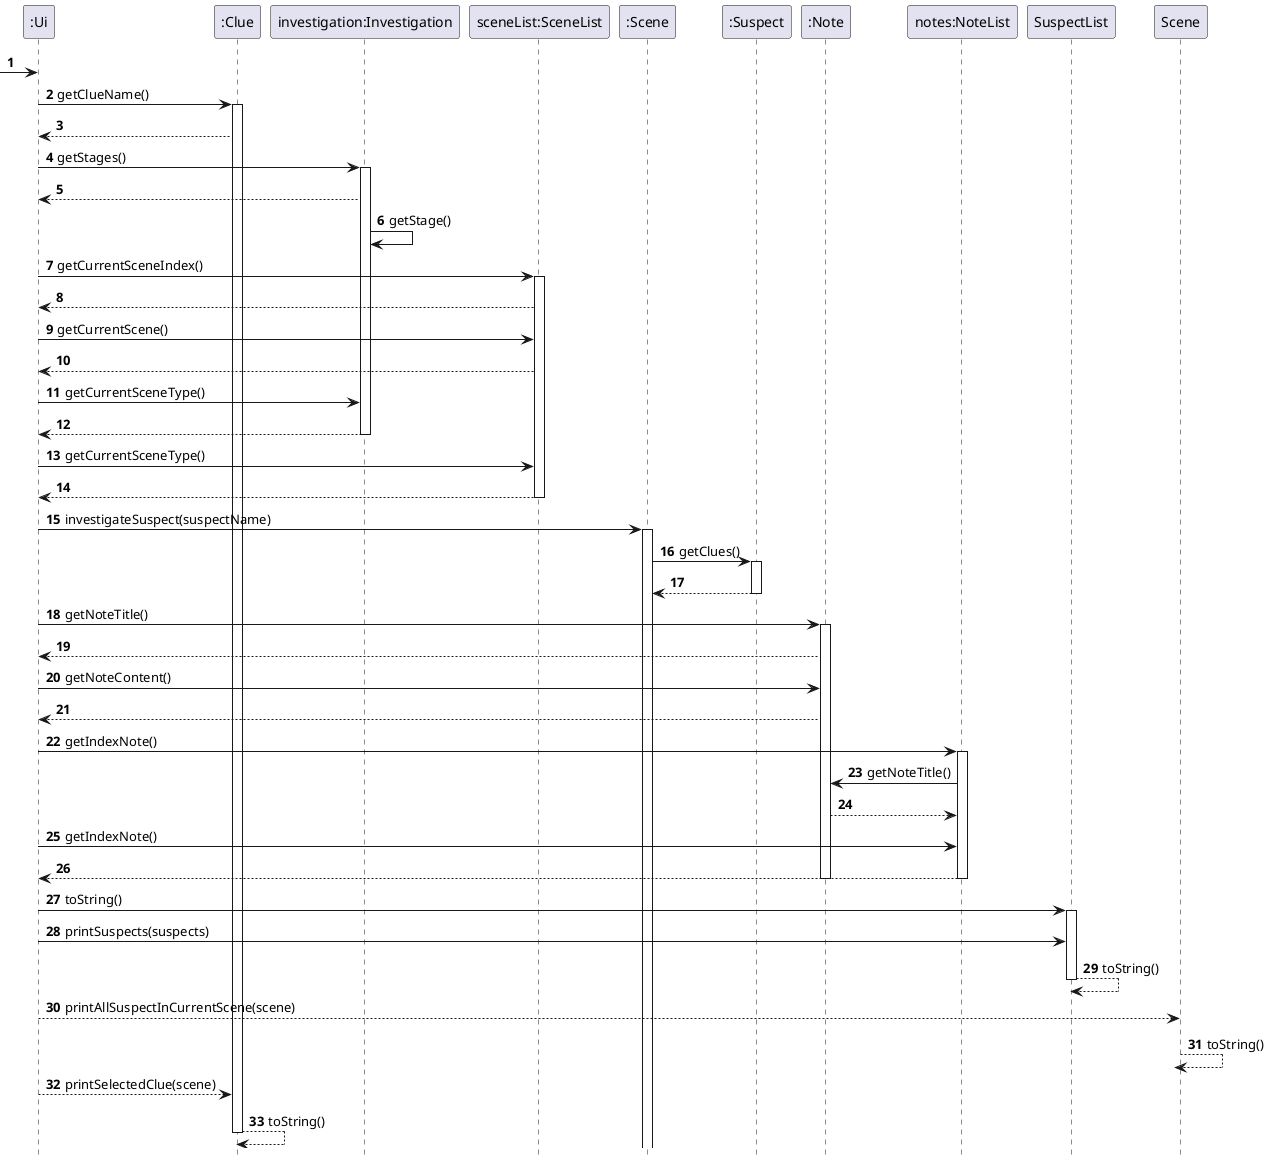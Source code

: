 @startuml
'https://plantuml.com/sequence-diagram

autonumber
hide footbox

 ->":Ui":
":Ui" -> ":Clue":getClueName()
activate ":Clue"
":Clue" --> ":Ui"
":Ui" -> "investigation:Investigation" : getStages()
activate "investigation:Investigation"
"investigation:Investigation" --> ":Ui"
"investigation:Investigation" -> "investigation:Investigation":getStage()
":Ui" -> "sceneList:SceneList":getCurrentSceneIndex()
activate "sceneList:SceneList"
"sceneList:SceneList" --> ":Ui"
":Ui" -> "sceneList:SceneList":getCurrentScene()
"sceneList:SceneList" --> ":Ui"
":Ui" -> "investigation:Investigation":getCurrentSceneType()

"investigation:Investigation" --> ":Ui"
deactivate "investigation:Investigation"
":Ui" -> "sceneList:SceneList":getCurrentSceneType()
"sceneList:SceneList"-->":Ui"
deactivate "sceneList:SceneList"
":Ui" -> ":Scene":investigateSuspect(suspectName)
activate ":Scene"
":Scene"-> ":Suspect":getClues()
activate ":Suspect"
":Suspect"-->":Scene"
deactivate ":Suspect"
":Ui" -> ":Note": getNoteTitle()
activate ":Note"
":Note"--> ":Ui"
":Ui"-> ":Note": getNoteContent()
":Note" --> ":Ui"
":Ui" -> "notes:NoteList":getIndexNote()
activate "notes:NoteList"
"notes:NoteList" ->":Note": getNoteTitle()
":Note" --> "notes:NoteList"
":Ui" -> "notes:NoteList":getIndexNote()
"notes:NoteList" --> ":Ui"

deactivate ":Note"
deactivate "notes:NoteList"
":Ui"-> SuspectList:toString()
activate SuspectList

":Ui" -> SuspectList:printSuspects(suspects)
SuspectList --> SuspectList:toString()
deactivate SuspectList
":Ui" --> Scene:printAllSuspectInCurrentScene(scene)
Scene --> Scene: toString()
deactivate Scene
":Ui" --> ":Clue":printSelectedClue(scene)
":Clue" --> ":Clue": toString()
deactivate ":Clue"




@enduml